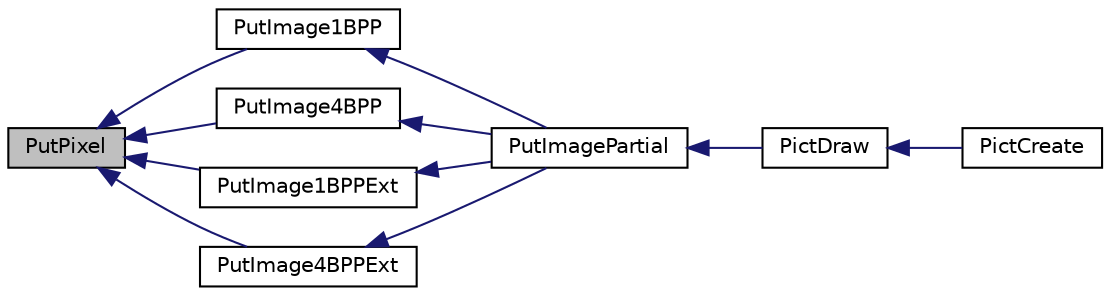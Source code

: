 digraph "PutPixel"
{
  edge [fontname="Helvetica",fontsize="10",labelfontname="Helvetica",labelfontsize="10"];
  node [fontname="Helvetica",fontsize="10",shape=record];
  rankdir="LR";
  Node1 [label="PutPixel",height=0.2,width=0.4,color="black", fillcolor="grey75", style="filled", fontcolor="black"];
  Node1 -> Node2 [dir="back",color="midnightblue",fontsize="10",style="solid",fontname="Helvetica"];
  Node2 [label="PutImage1BPP",height=0.2,width=0.4,color="black", fillcolor="white", style="filled",URL="$_u_c1610_8c.html#a1717b4c69ac3827f414a7d0486a7e655"];
  Node2 -> Node3 [dir="back",color="midnightblue",fontsize="10",style="solid",fontname="Helvetica"];
  Node3 [label="PutImagePartial",height=0.2,width=0.4,color="black", fillcolor="white", style="filled",URL="$_primitive_8h.html#a6a90a4795b51e461d8efed81a7f98874"];
  Node3 -> Node4 [dir="back",color="midnightblue",fontsize="10",style="solid",fontname="Helvetica"];
  Node4 [label="PictDraw",height=0.2,width=0.4,color="black", fillcolor="white", style="filled",URL="$_picture_8h.html#a317a09c3c5d88b43a8473d9f3cd29475"];
  Node4 -> Node5 [dir="back",color="midnightblue",fontsize="10",style="solid",fontname="Helvetica"];
  Node5 [label="PictCreate",height=0.2,width=0.4,color="black", fillcolor="white", style="filled",URL="$_picture_8h.html#ae3b4b7d30eb65f8efa26f2f46911f8ac"];
  Node1 -> Node6 [dir="back",color="midnightblue",fontsize="10",style="solid",fontname="Helvetica"];
  Node6 [label="PutImage4BPP",height=0.2,width=0.4,color="black", fillcolor="white", style="filled",URL="$_u_c1610_8c.html#a099026458e3911ba6beb08545ddcdfa9"];
  Node6 -> Node3 [dir="back",color="midnightblue",fontsize="10",style="solid",fontname="Helvetica"];
  Node1 -> Node7 [dir="back",color="midnightblue",fontsize="10",style="solid",fontname="Helvetica"];
  Node7 [label="PutImage1BPPExt",height=0.2,width=0.4,color="black", fillcolor="white", style="filled",URL="$_u_c1610_8c.html#a242fda49b42dd671038ccaf9d205826e"];
  Node7 -> Node3 [dir="back",color="midnightblue",fontsize="10",style="solid",fontname="Helvetica"];
  Node1 -> Node8 [dir="back",color="midnightblue",fontsize="10",style="solid",fontname="Helvetica"];
  Node8 [label="PutImage4BPPExt",height=0.2,width=0.4,color="black", fillcolor="white", style="filled",URL="$_u_c1610_8c.html#a0bc5cf9314b94cbf35785835990cbad2"];
  Node8 -> Node3 [dir="back",color="midnightblue",fontsize="10",style="solid",fontname="Helvetica"];
}
